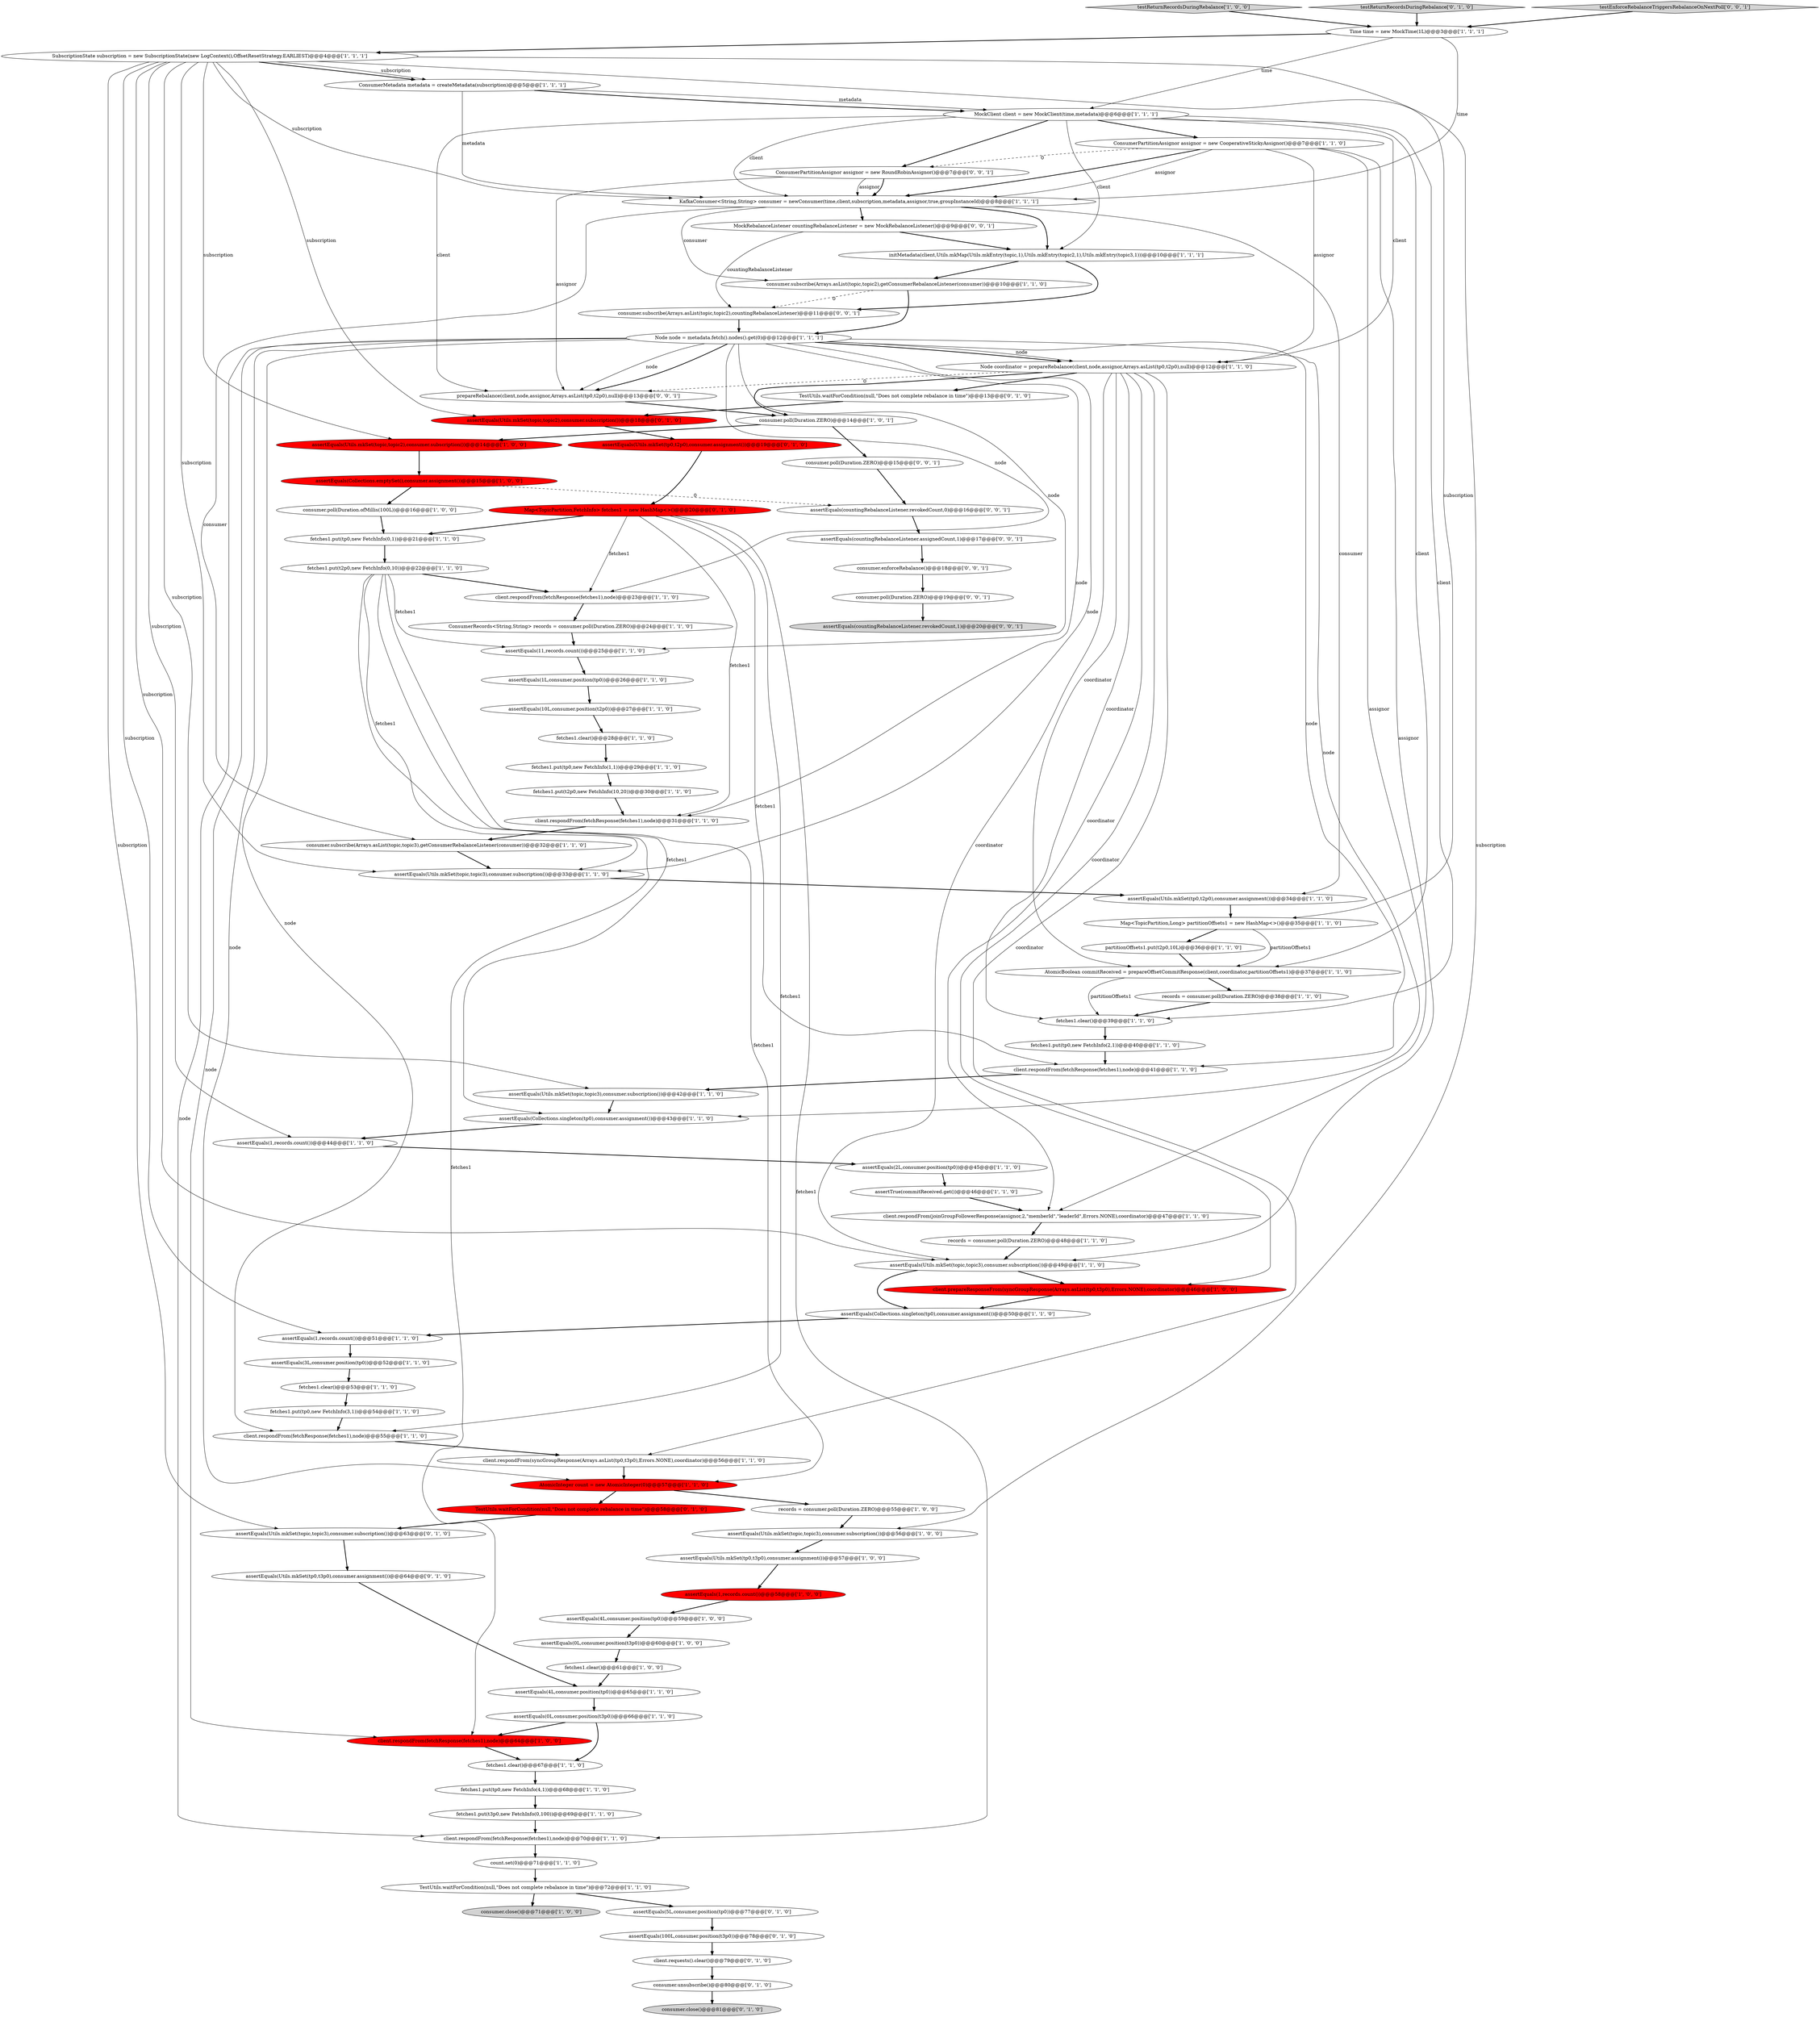 digraph {
12 [style = filled, label = "assertEquals(Utils.mkSet(tp0,t3p0),consumer.assignment())@@@57@@@['1', '0', '0']", fillcolor = white, shape = ellipse image = "AAA0AAABBB1BBB"];
48 [style = filled, label = "testReturnRecordsDuringRebalance['1', '0', '0']", fillcolor = lightgray, shape = diamond image = "AAA0AAABBB1BBB"];
73 [style = filled, label = "assertEquals(Utils.mkSet(tp0,t2p0),consumer.assignment())@@@19@@@['0', '1', '0']", fillcolor = red, shape = ellipse image = "AAA1AAABBB2BBB"];
82 [style = filled, label = "assertEquals(Utils.mkSet(topic,topic2),consumer.subscription())@@@18@@@['0', '1', '0']", fillcolor = red, shape = ellipse image = "AAA1AAABBB2BBB"];
58 [style = filled, label = "TestUtils.waitForCondition(null,\"Does not complete rebalance in time\")@@@72@@@['1', '1', '0']", fillcolor = white, shape = ellipse image = "AAA0AAABBB1BBB"];
75 [style = filled, label = "assertEquals(Utils.mkSet(topic,topic3),consumer.subscription())@@@63@@@['0', '1', '0']", fillcolor = white, shape = ellipse image = "AAA0AAABBB2BBB"];
74 [style = filled, label = "testReturnRecordsDuringRebalance['0', '1', '0']", fillcolor = lightgray, shape = diamond image = "AAA0AAABBB2BBB"];
9 [style = filled, label = "assertEquals(1,records.count())@@@58@@@['1', '0', '0']", fillcolor = red, shape = ellipse image = "AAA1AAABBB1BBB"];
55 [style = filled, label = "fetches1.clear()@@@28@@@['1', '1', '0']", fillcolor = white, shape = ellipse image = "AAA0AAABBB1BBB"];
88 [style = filled, label = "assertEquals(countingRebalanceListener.assignedCount,1)@@@17@@@['0', '0', '1']", fillcolor = white, shape = ellipse image = "AAA0AAABBB3BBB"];
92 [style = filled, label = "consumer.poll(Duration.ZERO)@@@15@@@['0', '0', '1']", fillcolor = white, shape = ellipse image = "AAA0AAABBB3BBB"];
16 [style = filled, label = "assertEquals(Collections.emptySet(),consumer.assignment())@@@15@@@['1', '0', '0']", fillcolor = red, shape = ellipse image = "AAA1AAABBB1BBB"];
76 [style = filled, label = "consumer.unsubscribe()@@@80@@@['0', '1', '0']", fillcolor = white, shape = ellipse image = "AAA0AAABBB2BBB"];
49 [style = filled, label = "fetches1.put(t3p0,new FetchInfo(0,100))@@@69@@@['1', '1', '0']", fillcolor = white, shape = ellipse image = "AAA0AAABBB1BBB"];
53 [style = filled, label = "consumer.poll(Duration.ZERO)@@@14@@@['1', '0', '1']", fillcolor = white, shape = ellipse image = "AAA0AAABBB1BBB"];
2 [style = filled, label = "SubscriptionState subscription = new SubscriptionState(new LogContext(),OffsetResetStrategy.EARLIEST)@@@4@@@['1', '1', '1']", fillcolor = white, shape = ellipse image = "AAA0AAABBB1BBB"];
71 [style = filled, label = "TestUtils.waitForCondition(null,\"Does not complete rebalance in time\")@@@13@@@['0', '1', '0']", fillcolor = white, shape = ellipse image = "AAA0AAABBB2BBB"];
43 [style = filled, label = "consumer.close()@@@71@@@['1', '0', '0']", fillcolor = lightgray, shape = ellipse image = "AAA0AAABBB1BBB"];
27 [style = filled, label = "client.respondFrom(syncGroupResponse(Arrays.asList(tp0,t3p0),Errors.NONE),coordinator)@@@56@@@['1', '1', '0']", fillcolor = white, shape = ellipse image = "AAA0AAABBB1BBB"];
83 [style = filled, label = "assertEquals(countingRebalanceListener.revokedCount,1)@@@20@@@['0', '0', '1']", fillcolor = lightgray, shape = ellipse image = "AAA0AAABBB3BBB"];
38 [style = filled, label = "fetches1.put(tp0,new FetchInfo(4,1))@@@68@@@['1', '1', '0']", fillcolor = white, shape = ellipse image = "AAA0AAABBB1BBB"];
60 [style = filled, label = "assertEquals(Collections.singleton(tp0),consumer.assignment())@@@50@@@['1', '1', '0']", fillcolor = white, shape = ellipse image = "AAA0AAABBB1BBB"];
42 [style = filled, label = "assertEquals(10L,consumer.position(t2p0))@@@27@@@['1', '1', '0']", fillcolor = white, shape = ellipse image = "AAA0AAABBB1BBB"];
47 [style = filled, label = "assertEquals(1L,consumer.position(tp0))@@@26@@@['1', '1', '0']", fillcolor = white, shape = ellipse image = "AAA0AAABBB1BBB"];
62 [style = filled, label = "assertTrue(commitReceived.get())@@@46@@@['1', '1', '0']", fillcolor = white, shape = ellipse image = "AAA0AAABBB1BBB"];
29 [style = filled, label = "Time time = new MockTime(1L)@@@3@@@['1', '1', '1']", fillcolor = white, shape = ellipse image = "AAA0AAABBB1BBB"];
10 [style = filled, label = "client.respondFrom(fetchResponse(fetches1),node)@@@55@@@['1', '1', '0']", fillcolor = white, shape = ellipse image = "AAA0AAABBB1BBB"];
90 [style = filled, label = "ConsumerPartitionAssignor assignor = new RoundRobinAssignor()@@@7@@@['0', '0', '1']", fillcolor = white, shape = ellipse image = "AAA0AAABBB3BBB"];
35 [style = filled, label = "ConsumerPartitionAssignor assignor = new CooperativeStickyAssignor()@@@7@@@['1', '1', '0']", fillcolor = white, shape = ellipse image = "AAA0AAABBB1BBB"];
72 [style = filled, label = "TestUtils.waitForCondition(null,\"Does not complete rebalance in time\")@@@58@@@['0', '1', '0']", fillcolor = red, shape = ellipse image = "AAA1AAABBB2BBB"];
68 [style = filled, label = "fetches1.clear()@@@39@@@['1', '1', '0']", fillcolor = white, shape = ellipse image = "AAA0AAABBB1BBB"];
28 [style = filled, label = "consumer.subscribe(Arrays.asList(topic,topic3),getConsumerRebalanceListener(consumer))@@@32@@@['1', '1', '0']", fillcolor = white, shape = ellipse image = "AAA0AAABBB1BBB"];
86 [style = filled, label = "MockRebalanceListener countingRebalanceListener = new MockRebalanceListener()@@@9@@@['0', '0', '1']", fillcolor = white, shape = ellipse image = "AAA0AAABBB3BBB"];
79 [style = filled, label = "assertEquals(Utils.mkSet(tp0,t3p0),consumer.assignment())@@@64@@@['0', '1', '0']", fillcolor = white, shape = ellipse image = "AAA0AAABBB2BBB"];
57 [style = filled, label = "Node coordinator = prepareRebalance(client,node,assignor,Arrays.asList(tp0,t2p0),null)@@@12@@@['1', '1', '0']", fillcolor = white, shape = ellipse image = "AAA0AAABBB1BBB"];
14 [style = filled, label = "assertEquals(3L,consumer.position(tp0))@@@52@@@['1', '1', '0']", fillcolor = white, shape = ellipse image = "AAA0AAABBB1BBB"];
87 [style = filled, label = "consumer.enforceRebalance()@@@18@@@['0', '0', '1']", fillcolor = white, shape = ellipse image = "AAA0AAABBB3BBB"];
39 [style = filled, label = "Map<TopicPartition,Long> partitionOffsets1 = new HashMap<>()@@@35@@@['1', '1', '0']", fillcolor = white, shape = ellipse image = "AAA0AAABBB1BBB"];
65 [style = filled, label = "assertEquals(Utils.mkSet(topic,topic3),consumer.subscription())@@@33@@@['1', '1', '0']", fillcolor = white, shape = ellipse image = "AAA0AAABBB1BBB"];
70 [style = filled, label = "assertEquals(5L,consumer.position(tp0))@@@77@@@['0', '1', '0']", fillcolor = white, shape = ellipse image = "AAA0AAABBB2BBB"];
24 [style = filled, label = "fetches1.put(tp0,new FetchInfo(0,1))@@@21@@@['1', '1', '0']", fillcolor = white, shape = ellipse image = "AAA0AAABBB1BBB"];
51 [style = filled, label = "fetches1.clear()@@@61@@@['1', '0', '0']", fillcolor = white, shape = ellipse image = "AAA0AAABBB1BBB"];
50 [style = filled, label = "fetches1.put(tp0,new FetchInfo(1,1))@@@29@@@['1', '1', '0']", fillcolor = white, shape = ellipse image = "AAA0AAABBB1BBB"];
21 [style = filled, label = "consumer.poll(Duration.ofMillis(100L))@@@16@@@['1', '0', '0']", fillcolor = white, shape = ellipse image = "AAA0AAABBB1BBB"];
93 [style = filled, label = "testEnforceRebalanceTriggersRebalanceOnNextPoll['0', '0', '1']", fillcolor = lightgray, shape = diamond image = "AAA0AAABBB3BBB"];
91 [style = filled, label = "consumer.subscribe(Arrays.asList(topic,topic2),countingRebalanceListener)@@@11@@@['0', '0', '1']", fillcolor = white, shape = ellipse image = "AAA0AAABBB3BBB"];
32 [style = filled, label = "assertEquals(Utils.mkSet(topic,topic3),consumer.subscription())@@@42@@@['1', '1', '0']", fillcolor = white, shape = ellipse image = "AAA0AAABBB1BBB"];
69 [style = filled, label = "records = consumer.poll(Duration.ZERO)@@@48@@@['1', '1', '0']", fillcolor = white, shape = ellipse image = "AAA0AAABBB1BBB"];
61 [style = filled, label = "count.set(0)@@@71@@@['1', '1', '0']", fillcolor = white, shape = ellipse image = "AAA0AAABBB1BBB"];
23 [style = filled, label = "assertEquals(Utils.mkSet(topic,topic3),consumer.subscription())@@@49@@@['1', '1', '0']", fillcolor = white, shape = ellipse image = "AAA0AAABBB1BBB"];
89 [style = filled, label = "consumer.poll(Duration.ZERO)@@@19@@@['0', '0', '1']", fillcolor = white, shape = ellipse image = "AAA0AAABBB3BBB"];
11 [style = filled, label = "Node node = metadata.fetch().nodes().get(0)@@@12@@@['1', '1', '1']", fillcolor = white, shape = ellipse image = "AAA0AAABBB1BBB"];
36 [style = filled, label = "client.respondFrom(fetchResponse(fetches1),node)@@@41@@@['1', '1', '0']", fillcolor = white, shape = ellipse image = "AAA0AAABBB1BBB"];
45 [style = filled, label = "consumer.subscribe(Arrays.asList(topic,topic2),getConsumerRebalanceListener(consumer))@@@10@@@['1', '1', '0']", fillcolor = white, shape = ellipse image = "AAA0AAABBB1BBB"];
6 [style = filled, label = "records = consumer.poll(Duration.ZERO)@@@55@@@['1', '0', '0']", fillcolor = white, shape = ellipse image = "AAA0AAABBB1BBB"];
84 [style = filled, label = "assertEquals(countingRebalanceListener.revokedCount,0)@@@16@@@['0', '0', '1']", fillcolor = white, shape = ellipse image = "AAA0AAABBB3BBB"];
85 [style = filled, label = "prepareRebalance(client,node,assignor,Arrays.asList(tp0,t2p0),null)@@@13@@@['0', '0', '1']", fillcolor = white, shape = ellipse image = "AAA0AAABBB3BBB"];
13 [style = filled, label = "assertEquals(11,records.count())@@@25@@@['1', '1', '0']", fillcolor = white, shape = ellipse image = "AAA0AAABBB1BBB"];
19 [style = filled, label = "initMetadata(client,Utils.mkMap(Utils.mkEntry(topic,1),Utils.mkEntry(topic2,1),Utils.mkEntry(topic3,1)))@@@10@@@['1', '1', '1']", fillcolor = white, shape = ellipse image = "AAA0AAABBB1BBB"];
8 [style = filled, label = "ConsumerRecords<String,String> records = consumer.poll(Duration.ZERO)@@@24@@@['1', '1', '0']", fillcolor = white, shape = ellipse image = "AAA0AAABBB1BBB"];
3 [style = filled, label = "client.prepareResponseFrom(syncGroupResponse(Arrays.asList(tp0,t3p0),Errors.NONE),coordinator)@@@46@@@['1', '0', '0']", fillcolor = red, shape = ellipse image = "AAA1AAABBB1BBB"];
37 [style = filled, label = "assertEquals(1,records.count())@@@51@@@['1', '1', '0']", fillcolor = white, shape = ellipse image = "AAA0AAABBB1BBB"];
5 [style = filled, label = "client.respondFrom(fetchResponse(fetches1),node)@@@64@@@['1', '0', '0']", fillcolor = red, shape = ellipse image = "AAA1AAABBB1BBB"];
40 [style = filled, label = "AtomicBoolean commitReceived = prepareOffsetCommitResponse(client,coordinator,partitionOffsets1)@@@37@@@['1', '1', '0']", fillcolor = white, shape = ellipse image = "AAA0AAABBB1BBB"];
1 [style = filled, label = "MockClient client = new MockClient(time,metadata)@@@6@@@['1', '1', '1']", fillcolor = white, shape = ellipse image = "AAA0AAABBB1BBB"];
59 [style = filled, label = "fetches1.put(tp0,new FetchInfo(2,1))@@@40@@@['1', '1', '0']", fillcolor = white, shape = ellipse image = "AAA0AAABBB1BBB"];
46 [style = filled, label = "assertEquals(Utils.mkSet(tp0,t2p0),consumer.assignment())@@@34@@@['1', '1', '0']", fillcolor = white, shape = ellipse image = "AAA0AAABBB1BBB"];
33 [style = filled, label = "ConsumerMetadata metadata = createMetadata(subscription)@@@5@@@['1', '1', '1']", fillcolor = white, shape = ellipse image = "AAA0AAABBB1BBB"];
41 [style = filled, label = "assertEquals(Utils.mkSet(topic,topic3),consumer.subscription())@@@56@@@['1', '0', '0']", fillcolor = white, shape = ellipse image = "AAA0AAABBB1BBB"];
15 [style = filled, label = "assertEquals(2L,consumer.position(tp0))@@@45@@@['1', '1', '0']", fillcolor = white, shape = ellipse image = "AAA0AAABBB1BBB"];
56 [style = filled, label = "fetches1.clear()@@@67@@@['1', '1', '0']", fillcolor = white, shape = ellipse image = "AAA0AAABBB1BBB"];
67 [style = filled, label = "partitionOffsets1.put(t2p0,10L)@@@36@@@['1', '1', '0']", fillcolor = white, shape = ellipse image = "AAA0AAABBB1BBB"];
18 [style = filled, label = "assertEquals(Utils.mkSet(topic,topic2),consumer.subscription())@@@14@@@['1', '0', '0']", fillcolor = red, shape = ellipse image = "AAA1AAABBB1BBB"];
44 [style = filled, label = "assertEquals(0L,consumer.position(t3p0))@@@60@@@['1', '0', '0']", fillcolor = white, shape = ellipse image = "AAA0AAABBB1BBB"];
34 [style = filled, label = "client.respondFrom(fetchResponse(fetches1),node)@@@23@@@['1', '1', '0']", fillcolor = white, shape = ellipse image = "AAA0AAABBB1BBB"];
0 [style = filled, label = "assertEquals(4L,consumer.position(tp0))@@@65@@@['1', '1', '0']", fillcolor = white, shape = ellipse image = "AAA0AAABBB1BBB"];
17 [style = filled, label = "assertEquals(Collections.singleton(tp0),consumer.assignment())@@@43@@@['1', '1', '0']", fillcolor = white, shape = ellipse image = "AAA0AAABBB1BBB"];
20 [style = filled, label = "fetches1.put(t2p0,new FetchInfo(0,10))@@@22@@@['1', '1', '0']", fillcolor = white, shape = ellipse image = "AAA0AAABBB1BBB"];
31 [style = filled, label = "assertEquals(0L,consumer.position(t3p0))@@@66@@@['1', '1', '0']", fillcolor = white, shape = ellipse image = "AAA0AAABBB1BBB"];
63 [style = filled, label = "fetches1.put(tp0,new FetchInfo(3,1))@@@54@@@['1', '1', '0']", fillcolor = white, shape = ellipse image = "AAA0AAABBB1BBB"];
30 [style = filled, label = "client.respondFrom(fetchResponse(fetches1),node)@@@70@@@['1', '1', '0']", fillcolor = white, shape = ellipse image = "AAA0AAABBB1BBB"];
54 [style = filled, label = "fetches1.clear()@@@53@@@['1', '1', '0']", fillcolor = white, shape = ellipse image = "AAA0AAABBB1BBB"];
78 [style = filled, label = "Map<TopicPartition,FetchInfo> fetches1 = new HashMap<>()@@@20@@@['0', '1', '0']", fillcolor = red, shape = ellipse image = "AAA1AAABBB2BBB"];
52 [style = filled, label = "records = consumer.poll(Duration.ZERO)@@@38@@@['1', '1', '0']", fillcolor = white, shape = ellipse image = "AAA0AAABBB1BBB"];
26 [style = filled, label = "client.respondFrom(fetchResponse(fetches1),node)@@@31@@@['1', '1', '0']", fillcolor = white, shape = ellipse image = "AAA0AAABBB1BBB"];
4 [style = filled, label = "AtomicInteger count = new AtomicInteger(0)@@@57@@@['1', '1', '0']", fillcolor = red, shape = ellipse image = "AAA1AAABBB1BBB"];
77 [style = filled, label = "client.requests().clear()@@@79@@@['0', '1', '0']", fillcolor = white, shape = ellipse image = "AAA0AAABBB2BBB"];
80 [style = filled, label = "assertEquals(100L,consumer.position(t3p0))@@@78@@@['0', '1', '0']", fillcolor = white, shape = ellipse image = "AAA0AAABBB2BBB"];
22 [style = filled, label = "KafkaConsumer<String,String> consumer = newConsumer(time,client,subscription,metadata,assignor,true,groupInstanceId)@@@8@@@['1', '1', '1']", fillcolor = white, shape = ellipse image = "AAA0AAABBB1BBB"];
7 [style = filled, label = "assertEquals(1,records.count())@@@44@@@['1', '1', '0']", fillcolor = white, shape = ellipse image = "AAA0AAABBB1BBB"];
81 [style = filled, label = "consumer.close()@@@81@@@['0', '1', '0']", fillcolor = lightgray, shape = ellipse image = "AAA0AAABBB2BBB"];
25 [style = filled, label = "client.respondFrom(joinGroupFollowerResponse(assignor,2,\"memberId\",\"leaderId\",Errors.NONE),coordinator)@@@47@@@['1', '1', '0']", fillcolor = white, shape = ellipse image = "AAA0AAABBB1BBB"];
64 [style = filled, label = "fetches1.put(t2p0,new FetchInfo(10,20))@@@30@@@['1', '1', '0']", fillcolor = white, shape = ellipse image = "AAA0AAABBB1BBB"];
66 [style = filled, label = "assertEquals(4L,consumer.position(tp0))@@@59@@@['1', '0', '0']", fillcolor = white, shape = ellipse image = "AAA0AAABBB1BBB"];
70->80 [style = bold, label=""];
2->18 [style = solid, label="subscription"];
13->47 [style = bold, label=""];
31->56 [style = bold, label=""];
48->29 [style = bold, label=""];
54->63 [style = bold, label=""];
89->83 [style = bold, label=""];
33->22 [style = solid, label="metadata"];
33->1 [style = solid, label="metadata"];
35->22 [style = solid, label="assignor"];
21->24 [style = bold, label=""];
90->22 [style = solid, label="assignor"];
12->9 [style = bold, label=""];
11->17 [style = solid, label="node"];
84->88 [style = bold, label=""];
20->5 [style = solid, label="fetches1"];
52->68 [style = bold, label=""];
44->51 [style = bold, label=""];
1->19 [style = solid, label="client"];
29->2 [style = bold, label=""];
11->85 [style = solid, label="node"];
38->49 [style = bold, label=""];
20->65 [style = solid, label="fetches1"];
57->27 [style = solid, label="coordinator"];
39->67 [style = bold, label=""];
78->34 [style = solid, label="fetches1"];
22->28 [style = solid, label="consumer"];
6->41 [style = bold, label=""];
76->81 [style = bold, label=""];
2->7 [style = solid, label="subscription"];
26->28 [style = bold, label=""];
2->23 [style = solid, label="subscription"];
78->36 [style = solid, label="fetches1"];
28->65 [style = bold, label=""];
57->85 [style = dashed, label="0"];
56->38 [style = bold, label=""];
1->85 [style = solid, label="client"];
20->4 [style = solid, label="fetches1"];
19->91 [style = bold, label=""];
53->92 [style = bold, label=""];
78->24 [style = bold, label=""];
40->52 [style = bold, label=""];
57->40 [style = solid, label="coordinator"];
20->34 [style = bold, label=""];
62->25 [style = bold, label=""];
31->5 [style = bold, label=""];
2->32 [style = solid, label="subscription"];
51->0 [style = bold, label=""];
1->35 [style = bold, label=""];
23->3 [style = bold, label=""];
57->71 [style = bold, label=""];
93->29 [style = bold, label=""];
34->8 [style = bold, label=""];
46->39 [style = bold, label=""];
58->70 [style = bold, label=""];
11->30 [style = solid, label="node"];
4->72 [style = bold, label=""];
39->40 [style = solid, label="partitionOffsets1"];
45->11 [style = bold, label=""];
24->20 [style = bold, label=""];
11->34 [style = solid, label="node"];
2->75 [style = solid, label="subscription"];
69->23 [style = bold, label=""];
73->78 [style = bold, label=""];
2->33 [style = bold, label=""];
2->33 [style = solid, label="subscription"];
92->84 [style = bold, label=""];
20->17 [style = solid, label="fetches1"];
85->53 [style = bold, label=""];
75->79 [style = bold, label=""];
11->57 [style = bold, label=""];
65->46 [style = bold, label=""];
57->53 [style = bold, label=""];
32->17 [style = bold, label=""];
57->25 [style = solid, label="coordinator"];
0->31 [style = bold, label=""];
63->10 [style = bold, label=""];
60->37 [style = bold, label=""];
58->43 [style = bold, label=""];
45->91 [style = dashed, label="0"];
67->40 [style = bold, label=""];
47->42 [style = bold, label=""];
22->19 [style = bold, label=""];
9->66 [style = bold, label=""];
90->22 [style = bold, label=""];
1->22 [style = solid, label="client"];
72->75 [style = bold, label=""];
11->57 [style = solid, label="node"];
1->57 [style = solid, label="client"];
40->68 [style = solid, label="partitionOffsets1"];
35->25 [style = solid, label="assignor"];
42->55 [style = bold, label=""];
11->4 [style = solid, label="node"];
1->40 [style = solid, label="client"];
1->68 [style = solid, label="client"];
19->45 [style = bold, label=""];
1->90 [style = bold, label=""];
35->23 [style = solid, label="assignor"];
49->30 [style = bold, label=""];
57->3 [style = solid, label="coordinator"];
86->19 [style = bold, label=""];
22->46 [style = solid, label="consumer"];
11->10 [style = solid, label="node"];
11->36 [style = solid, label="node"];
50->64 [style = bold, label=""];
7->15 [style = bold, label=""];
11->13 [style = solid, label="node"];
55->50 [style = bold, label=""];
41->12 [style = bold, label=""];
2->37 [style = solid, label="subscription"];
11->26 [style = solid, label="node"];
2->82 [style = solid, label="subscription"];
35->57 [style = solid, label="assignor"];
8->13 [style = bold, label=""];
88->87 [style = bold, label=""];
18->16 [style = bold, label=""];
2->41 [style = solid, label="subscription"];
74->29 [style = bold, label=""];
2->22 [style = solid, label="subscription"];
22->45 [style = solid, label="consumer"];
30->61 [style = bold, label=""];
5->56 [style = bold, label=""];
4->6 [style = bold, label=""];
29->22 [style = solid, label="time"];
53->18 [style = bold, label=""];
10->27 [style = bold, label=""];
35->22 [style = bold, label=""];
11->85 [style = bold, label=""];
78->26 [style = solid, label="fetches1"];
79->0 [style = bold, label=""];
36->32 [style = bold, label=""];
15->62 [style = bold, label=""];
33->1 [style = bold, label=""];
35->90 [style = dashed, label="0"];
61->58 [style = bold, label=""];
91->11 [style = bold, label=""];
11->65 [style = solid, label="node"];
2->65 [style = solid, label="subscription"];
16->84 [style = dashed, label="0"];
23->60 [style = bold, label=""];
17->7 [style = bold, label=""];
11->5 [style = solid, label="node"];
14->54 [style = bold, label=""];
64->26 [style = bold, label=""];
29->1 [style = solid, label="time"];
25->69 [style = bold, label=""];
37->14 [style = bold, label=""];
27->4 [style = bold, label=""];
77->76 [style = bold, label=""];
2->39 [style = solid, label="subscription"];
57->23 [style = solid, label="coordinator"];
71->82 [style = bold, label=""];
86->91 [style = solid, label="countingRebalanceListener"];
16->21 [style = bold, label=""];
68->59 [style = bold, label=""];
78->30 [style = solid, label="fetches1"];
22->86 [style = bold, label=""];
59->36 [style = bold, label=""];
80->77 [style = bold, label=""];
57->68 [style = solid, label="coordinator"];
20->13 [style = solid, label="fetches1"];
90->85 [style = solid, label="assignor"];
87->89 [style = bold, label=""];
78->10 [style = solid, label="fetches1"];
66->44 [style = bold, label=""];
82->73 [style = bold, label=""];
3->60 [style = bold, label=""];
}
